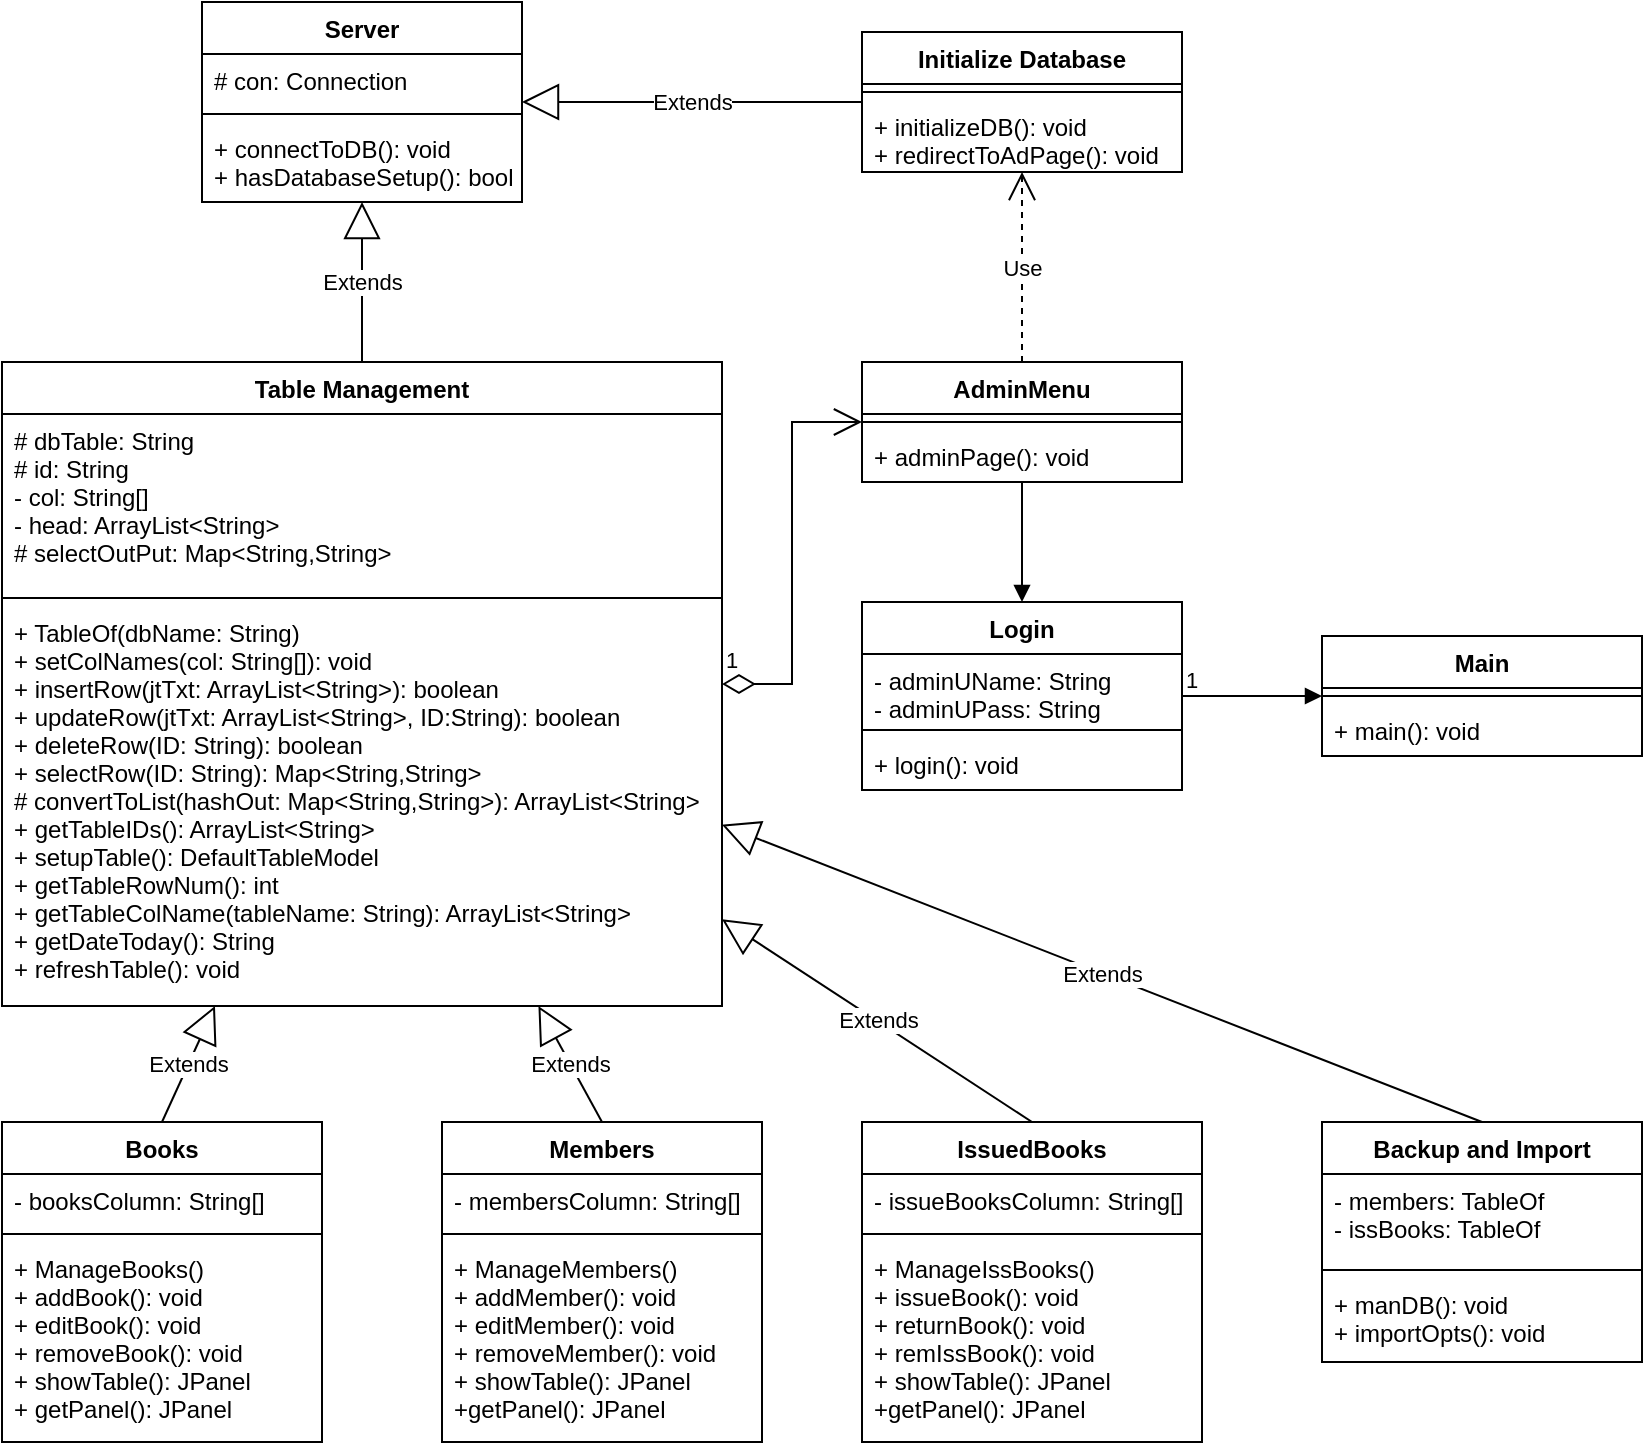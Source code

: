<mxfile version="17.1.0" type="github">
  <diagram id="C5RBs43oDa-KdzZeNtuy" name="Page-1">
    <mxGraphModel dx="1695" dy="1665" grid="1" gridSize="10" guides="1" tooltips="1" connect="1" arrows="1" fold="1" page="1" pageScale="1" pageWidth="827" pageHeight="1169" math="0" shadow="0">
      <root>
        <mxCell id="WIyWlLk6GJQsqaUBKTNV-0" />
        <mxCell id="WIyWlLk6GJQsqaUBKTNV-1" parent="WIyWlLk6GJQsqaUBKTNV-0" />
        <mxCell id="BT-sb1i7F7TTi-nkxCVp-0" value="Login" style="swimlane;fontStyle=1;align=center;verticalAlign=top;childLayout=stackLayout;horizontal=1;startSize=26;horizontalStack=0;resizeParent=1;resizeParentMax=0;resizeLast=0;collapsible=1;marginBottom=0;" parent="WIyWlLk6GJQsqaUBKTNV-1" vertex="1">
          <mxGeometry x="-130" y="240" width="160" height="94" as="geometry" />
        </mxCell>
        <mxCell id="BT-sb1i7F7TTi-nkxCVp-1" value="- adminUName: String&#xa;- adminUPass: String" style="text;strokeColor=none;fillColor=none;align=left;verticalAlign=top;spacingLeft=4;spacingRight=4;overflow=hidden;rotatable=0;points=[[0,0.5],[1,0.5]];portConstraint=eastwest;" parent="BT-sb1i7F7TTi-nkxCVp-0" vertex="1">
          <mxGeometry y="26" width="160" height="34" as="geometry" />
        </mxCell>
        <mxCell id="BT-sb1i7F7TTi-nkxCVp-2" value="" style="line;strokeWidth=1;fillColor=none;align=left;verticalAlign=middle;spacingTop=-1;spacingLeft=3;spacingRight=3;rotatable=0;labelPosition=right;points=[];portConstraint=eastwest;" parent="BT-sb1i7F7TTi-nkxCVp-0" vertex="1">
          <mxGeometry y="60" width="160" height="8" as="geometry" />
        </mxCell>
        <mxCell id="BT-sb1i7F7TTi-nkxCVp-3" value="+ login(): void" style="text;strokeColor=none;fillColor=none;align=left;verticalAlign=top;spacingLeft=4;spacingRight=4;overflow=hidden;rotatable=0;points=[[0,0.5],[1,0.5]];portConstraint=eastwest;" parent="BT-sb1i7F7TTi-nkxCVp-0" vertex="1">
          <mxGeometry y="68" width="160" height="26" as="geometry" />
        </mxCell>
        <mxCell id="BT-sb1i7F7TTi-nkxCVp-12" value="Books" style="swimlane;fontStyle=1;align=center;verticalAlign=top;childLayout=stackLayout;horizontal=1;startSize=26;horizontalStack=0;resizeParent=1;resizeParentMax=0;resizeLast=0;collapsible=1;marginBottom=0;" parent="WIyWlLk6GJQsqaUBKTNV-1" vertex="1">
          <mxGeometry x="-560" y="500" width="160" height="160" as="geometry" />
        </mxCell>
        <mxCell id="BT-sb1i7F7TTi-nkxCVp-13" value="- booksColumn: String[]" style="text;strokeColor=none;fillColor=none;align=left;verticalAlign=top;spacingLeft=4;spacingRight=4;overflow=hidden;rotatable=0;points=[[0,0.5],[1,0.5]];portConstraint=eastwest;" parent="BT-sb1i7F7TTi-nkxCVp-12" vertex="1">
          <mxGeometry y="26" width="160" height="26" as="geometry" />
        </mxCell>
        <mxCell id="BT-sb1i7F7TTi-nkxCVp-14" value="" style="line;strokeWidth=1;fillColor=none;align=left;verticalAlign=middle;spacingTop=-1;spacingLeft=3;spacingRight=3;rotatable=0;labelPosition=right;points=[];portConstraint=eastwest;" parent="BT-sb1i7F7TTi-nkxCVp-12" vertex="1">
          <mxGeometry y="52" width="160" height="8" as="geometry" />
        </mxCell>
        <mxCell id="BT-sb1i7F7TTi-nkxCVp-15" value="+ ManageBooks()&#xa;+ addBook(): void&#xa;+ editBook(): void&#xa;+ removeBook(): void&#xa;+ showTable(): JPanel&#xa;+ getPanel(): JPanel" style="text;strokeColor=none;fillColor=none;align=left;verticalAlign=top;spacingLeft=4;spacingRight=4;overflow=hidden;rotatable=0;points=[[0,0.5],[1,0.5]];portConstraint=eastwest;" parent="BT-sb1i7F7TTi-nkxCVp-12" vertex="1">
          <mxGeometry y="60" width="160" height="100" as="geometry" />
        </mxCell>
        <mxCell id="BT-sb1i7F7TTi-nkxCVp-16" value="Server" style="swimlane;fontStyle=1;align=center;verticalAlign=top;childLayout=stackLayout;horizontal=1;startSize=26;horizontalStack=0;resizeParent=1;resizeParentMax=0;resizeLast=0;collapsible=1;marginBottom=0;" parent="WIyWlLk6GJQsqaUBKTNV-1" vertex="1">
          <mxGeometry x="-460" y="-60" width="160" height="100" as="geometry" />
        </mxCell>
        <mxCell id="BT-sb1i7F7TTi-nkxCVp-17" value="# con: Connection" style="text;strokeColor=none;fillColor=none;align=left;verticalAlign=top;spacingLeft=4;spacingRight=4;overflow=hidden;rotatable=0;points=[[0,0.5],[1,0.5]];portConstraint=eastwest;" parent="BT-sb1i7F7TTi-nkxCVp-16" vertex="1">
          <mxGeometry y="26" width="160" height="26" as="geometry" />
        </mxCell>
        <mxCell id="BT-sb1i7F7TTi-nkxCVp-18" value="" style="line;strokeWidth=1;fillColor=none;align=left;verticalAlign=middle;spacingTop=-1;spacingLeft=3;spacingRight=3;rotatable=0;labelPosition=right;points=[];portConstraint=eastwest;" parent="BT-sb1i7F7TTi-nkxCVp-16" vertex="1">
          <mxGeometry y="52" width="160" height="8" as="geometry" />
        </mxCell>
        <mxCell id="BT-sb1i7F7TTi-nkxCVp-19" value="+ connectToDB(): void&#xa;+ hasDatabaseSetup(): boolean" style="text;strokeColor=none;fillColor=none;align=left;verticalAlign=top;spacingLeft=4;spacingRight=4;overflow=hidden;rotatable=0;points=[[0,0.5],[1,0.5]];portConstraint=eastwest;" parent="BT-sb1i7F7TTi-nkxCVp-16" vertex="1">
          <mxGeometry y="60" width="160" height="40" as="geometry" />
        </mxCell>
        <mxCell id="BT-sb1i7F7TTi-nkxCVp-24" value="Main" style="swimlane;fontStyle=1;align=center;verticalAlign=top;childLayout=stackLayout;horizontal=1;startSize=26;horizontalStack=0;resizeParent=1;resizeParentMax=0;resizeLast=0;collapsible=1;marginBottom=0;" parent="WIyWlLk6GJQsqaUBKTNV-1" vertex="1">
          <mxGeometry x="100" y="257" width="160" height="60" as="geometry" />
        </mxCell>
        <mxCell id="BT-sb1i7F7TTi-nkxCVp-26" value="" style="line;strokeWidth=1;fillColor=none;align=left;verticalAlign=middle;spacingTop=-1;spacingLeft=3;spacingRight=3;rotatable=0;labelPosition=right;points=[];portConstraint=eastwest;" parent="BT-sb1i7F7TTi-nkxCVp-24" vertex="1">
          <mxGeometry y="26" width="160" height="8" as="geometry" />
        </mxCell>
        <mxCell id="BT-sb1i7F7TTi-nkxCVp-27" value="+ main(): void" style="text;strokeColor=none;fillColor=none;align=left;verticalAlign=top;spacingLeft=4;spacingRight=4;overflow=hidden;rotatable=0;points=[[0,0.5],[1,0.5]];portConstraint=eastwest;" parent="BT-sb1i7F7TTi-nkxCVp-24" vertex="1">
          <mxGeometry y="34" width="160" height="26" as="geometry" />
        </mxCell>
        <mxCell id="BT-sb1i7F7TTi-nkxCVp-28" value="AdminMenu" style="swimlane;fontStyle=1;align=center;verticalAlign=top;childLayout=stackLayout;horizontal=1;startSize=26;horizontalStack=0;resizeParent=1;resizeParentMax=0;resizeLast=0;collapsible=1;marginBottom=0;" parent="WIyWlLk6GJQsqaUBKTNV-1" vertex="1">
          <mxGeometry x="-130" y="120" width="160" height="60" as="geometry" />
        </mxCell>
        <mxCell id="BT-sb1i7F7TTi-nkxCVp-30" value="" style="line;strokeWidth=1;fillColor=none;align=left;verticalAlign=middle;spacingTop=-1;spacingLeft=3;spacingRight=3;rotatable=0;labelPosition=right;points=[];portConstraint=eastwest;" parent="BT-sb1i7F7TTi-nkxCVp-28" vertex="1">
          <mxGeometry y="26" width="160" height="8" as="geometry" />
        </mxCell>
        <mxCell id="BT-sb1i7F7TTi-nkxCVp-31" value="+ adminPage(): void" style="text;strokeColor=none;fillColor=none;align=left;verticalAlign=top;spacingLeft=4;spacingRight=4;overflow=hidden;rotatable=0;points=[[0,0.5],[1,0.5]];portConstraint=eastwest;" parent="BT-sb1i7F7TTi-nkxCVp-28" vertex="1">
          <mxGeometry y="34" width="160" height="26" as="geometry" />
        </mxCell>
        <mxCell id="BT-sb1i7F7TTi-nkxCVp-32" value="Table Management" style="swimlane;fontStyle=1;align=center;verticalAlign=top;childLayout=stackLayout;horizontal=1;startSize=26;horizontalStack=0;resizeParent=1;resizeParentMax=0;resizeLast=0;collapsible=1;marginBottom=0;" parent="WIyWlLk6GJQsqaUBKTNV-1" vertex="1">
          <mxGeometry x="-560" y="120" width="360" height="322" as="geometry" />
        </mxCell>
        <mxCell id="BT-sb1i7F7TTi-nkxCVp-33" value="# dbTable: String&#xa;# id: String&#xa;- col: String[]&#xa;- head: ArrayList&lt;String&gt;&#xa;# selectOutPut: Map&lt;String,String&gt;" style="text;strokeColor=none;fillColor=none;align=left;verticalAlign=top;spacingLeft=4;spacingRight=4;overflow=hidden;rotatable=0;points=[[0,0.5],[1,0.5]];portConstraint=eastwest;" parent="BT-sb1i7F7TTi-nkxCVp-32" vertex="1">
          <mxGeometry y="26" width="360" height="88" as="geometry" />
        </mxCell>
        <mxCell id="BT-sb1i7F7TTi-nkxCVp-34" value="" style="line;strokeWidth=1;fillColor=none;align=left;verticalAlign=middle;spacingTop=-1;spacingLeft=3;spacingRight=3;rotatable=0;labelPosition=right;points=[];portConstraint=eastwest;" parent="BT-sb1i7F7TTi-nkxCVp-32" vertex="1">
          <mxGeometry y="114" width="360" height="8" as="geometry" />
        </mxCell>
        <mxCell id="BT-sb1i7F7TTi-nkxCVp-35" value="+ TableOf(dbName: String)&#xa;+ setColNames(col: String[]): void&#xa;+ insertRow(jtTxt: ArrayList&lt;String&gt;): boolean&#xa;+ updateRow(jtTxt: ArrayList&lt;String&gt;, ID:String): boolean&#xa;+ deleteRow(ID: String): boolean&#xa;+ selectRow(ID: String): Map&lt;String,String&gt;&#xa;# convertToList(hashOut: Map&lt;String,String&gt;): ArrayList&lt;String&gt;&#xa;+ getTableIDs(): ArrayList&lt;String&gt;&#xa;+ setupTable(): DefaultTableModel&#xa;+ getTableRowNum(): int&#xa;+ getTableColName(tableName: String): ArrayList&lt;String&gt;&#xa;+ getDateToday(): String&#xa;+ refreshTable(): void&#xa;" style="text;strokeColor=none;fillColor=none;align=left;verticalAlign=top;spacingLeft=4;spacingRight=4;overflow=hidden;rotatable=0;points=[[0,0.5],[1,0.5]];portConstraint=eastwest;" parent="BT-sb1i7F7TTi-nkxCVp-32" vertex="1">
          <mxGeometry y="122" width="360" height="200" as="geometry" />
        </mxCell>
        <mxCell id="BT-sb1i7F7TTi-nkxCVp-36" value="Backup and Import" style="swimlane;fontStyle=1;align=center;verticalAlign=top;childLayout=stackLayout;horizontal=1;startSize=26;horizontalStack=0;resizeParent=1;resizeParentMax=0;resizeLast=0;collapsible=1;marginBottom=0;" parent="WIyWlLk6GJQsqaUBKTNV-1" vertex="1">
          <mxGeometry x="100" y="500" width="160" height="120" as="geometry" />
        </mxCell>
        <mxCell id="BT-sb1i7F7TTi-nkxCVp-37" value="- members: TableOf&#xa;- issBooks: TableOf" style="text;strokeColor=none;fillColor=none;align=left;verticalAlign=top;spacingLeft=4;spacingRight=4;overflow=hidden;rotatable=0;points=[[0,0.5],[1,0.5]];portConstraint=eastwest;" parent="BT-sb1i7F7TTi-nkxCVp-36" vertex="1">
          <mxGeometry y="26" width="160" height="44" as="geometry" />
        </mxCell>
        <mxCell id="BT-sb1i7F7TTi-nkxCVp-38" value="" style="line;strokeWidth=1;fillColor=none;align=left;verticalAlign=middle;spacingTop=-1;spacingLeft=3;spacingRight=3;rotatable=0;labelPosition=right;points=[];portConstraint=eastwest;" parent="BT-sb1i7F7TTi-nkxCVp-36" vertex="1">
          <mxGeometry y="70" width="160" height="8" as="geometry" />
        </mxCell>
        <mxCell id="BT-sb1i7F7TTi-nkxCVp-39" value="+ manDB(): void&#xa;+ importOpts(): void" style="text;strokeColor=none;fillColor=none;align=left;verticalAlign=top;spacingLeft=4;spacingRight=4;overflow=hidden;rotatable=0;points=[[0,0.5],[1,0.5]];portConstraint=eastwest;" parent="BT-sb1i7F7TTi-nkxCVp-36" vertex="1">
          <mxGeometry y="78" width="160" height="42" as="geometry" />
        </mxCell>
        <mxCell id="BT-sb1i7F7TTi-nkxCVp-40" value="IssuedBooks" style="swimlane;fontStyle=1;align=center;verticalAlign=top;childLayout=stackLayout;horizontal=1;startSize=26;horizontalStack=0;resizeParent=1;resizeParentMax=0;resizeLast=0;collapsible=1;marginBottom=0;" parent="WIyWlLk6GJQsqaUBKTNV-1" vertex="1">
          <mxGeometry x="-130" y="500" width="170" height="160" as="geometry" />
        </mxCell>
        <mxCell id="BT-sb1i7F7TTi-nkxCVp-41" value="- issueBooksColumn: String[]" style="text;strokeColor=none;fillColor=none;align=left;verticalAlign=top;spacingLeft=4;spacingRight=4;overflow=hidden;rotatable=0;points=[[0,0.5],[1,0.5]];portConstraint=eastwest;" parent="BT-sb1i7F7TTi-nkxCVp-40" vertex="1">
          <mxGeometry y="26" width="170" height="26" as="geometry" />
        </mxCell>
        <mxCell id="BT-sb1i7F7TTi-nkxCVp-42" value="" style="line;strokeWidth=1;fillColor=none;align=left;verticalAlign=middle;spacingTop=-1;spacingLeft=3;spacingRight=3;rotatable=0;labelPosition=right;points=[];portConstraint=eastwest;" parent="BT-sb1i7F7TTi-nkxCVp-40" vertex="1">
          <mxGeometry y="52" width="170" height="8" as="geometry" />
        </mxCell>
        <mxCell id="BT-sb1i7F7TTi-nkxCVp-43" value="+ ManageIssBooks()&#xa;+ issueBook(): void&#xa;+ returnBook(): void&#xa;+ remIssBook(): void&#xa;+ showTable(): JPanel&#xa;+getPanel(): JPanel" style="text;strokeColor=none;fillColor=none;align=left;verticalAlign=top;spacingLeft=4;spacingRight=4;overflow=hidden;rotatable=0;points=[[0,0.5],[1,0.5]];portConstraint=eastwest;" parent="BT-sb1i7F7TTi-nkxCVp-40" vertex="1">
          <mxGeometry y="60" width="170" height="100" as="geometry" />
        </mxCell>
        <mxCell id="BT-sb1i7F7TTi-nkxCVp-44" value="Members" style="swimlane;fontStyle=1;align=center;verticalAlign=top;childLayout=stackLayout;horizontal=1;startSize=26;horizontalStack=0;resizeParent=1;resizeParentMax=0;resizeLast=0;collapsible=1;marginBottom=0;" parent="WIyWlLk6GJQsqaUBKTNV-1" vertex="1">
          <mxGeometry x="-340" y="500" width="160" height="160" as="geometry" />
        </mxCell>
        <mxCell id="BT-sb1i7F7TTi-nkxCVp-45" value="- membersColumn: String[]" style="text;strokeColor=none;fillColor=none;align=left;verticalAlign=top;spacingLeft=4;spacingRight=4;overflow=hidden;rotatable=0;points=[[0,0.5],[1,0.5]];portConstraint=eastwest;" parent="BT-sb1i7F7TTi-nkxCVp-44" vertex="1">
          <mxGeometry y="26" width="160" height="26" as="geometry" />
        </mxCell>
        <mxCell id="BT-sb1i7F7TTi-nkxCVp-46" value="" style="line;strokeWidth=1;fillColor=none;align=left;verticalAlign=middle;spacingTop=-1;spacingLeft=3;spacingRight=3;rotatable=0;labelPosition=right;points=[];portConstraint=eastwest;" parent="BT-sb1i7F7TTi-nkxCVp-44" vertex="1">
          <mxGeometry y="52" width="160" height="8" as="geometry" />
        </mxCell>
        <mxCell id="BT-sb1i7F7TTi-nkxCVp-47" value="+ ManageMembers()&#xa;+ addMember(): void&#xa;+ editMember(): void&#xa;+ removeMember(): void&#xa;+ showTable(): JPanel&#xa;+getPanel(): JPanel" style="text;strokeColor=none;fillColor=none;align=left;verticalAlign=top;spacingLeft=4;spacingRight=4;overflow=hidden;rotatable=0;points=[[0,0.5],[1,0.5]];portConstraint=eastwest;" parent="BT-sb1i7F7TTi-nkxCVp-44" vertex="1">
          <mxGeometry y="60" width="160" height="100" as="geometry" />
        </mxCell>
        <mxCell id="BT-sb1i7F7TTi-nkxCVp-67" value="Extends" style="endArrow=block;endSize=16;endFill=0;html=1;rounded=0;exitX=0.5;exitY=0;exitDx=0;exitDy=0;" parent="WIyWlLk6GJQsqaUBKTNV-1" source="BT-sb1i7F7TTi-nkxCVp-12" target="BT-sb1i7F7TTi-nkxCVp-32" edge="1">
          <mxGeometry width="160" relative="1" as="geometry">
            <mxPoint x="-560" y="440" as="sourcePoint" />
            <mxPoint x="-400" y="440" as="targetPoint" />
          </mxGeometry>
        </mxCell>
        <mxCell id="BT-sb1i7F7TTi-nkxCVp-68" value="Extends" style="endArrow=block;endSize=16;endFill=0;html=1;rounded=0;" parent="WIyWlLk6GJQsqaUBKTNV-1" source="BT-sb1i7F7TTi-nkxCVp-32" target="BT-sb1i7F7TTi-nkxCVp-16" edge="1">
          <mxGeometry width="160" relative="1" as="geometry">
            <mxPoint x="-90" y="430" as="sourcePoint" />
            <mxPoint x="70" y="430" as="targetPoint" />
          </mxGeometry>
        </mxCell>
        <mxCell id="BT-sb1i7F7TTi-nkxCVp-69" value="Extends" style="endArrow=block;endSize=16;endFill=0;html=1;rounded=0;exitX=0.5;exitY=0;exitDx=0;exitDy=0;" parent="WIyWlLk6GJQsqaUBKTNV-1" source="BT-sb1i7F7TTi-nkxCVp-36" target="BT-sb1i7F7TTi-nkxCVp-32" edge="1">
          <mxGeometry width="160" relative="1" as="geometry">
            <mxPoint x="140" y="440" as="sourcePoint" />
            <mxPoint x="300" y="440" as="targetPoint" />
          </mxGeometry>
        </mxCell>
        <mxCell id="BT-sb1i7F7TTi-nkxCVp-70" value="Extends" style="endArrow=block;endSize=16;endFill=0;html=1;rounded=0;exitX=0.5;exitY=0;exitDx=0;exitDy=0;" parent="WIyWlLk6GJQsqaUBKTNV-1" source="BT-sb1i7F7TTi-nkxCVp-40" target="BT-sb1i7F7TTi-nkxCVp-32" edge="1">
          <mxGeometry width="160" relative="1" as="geometry">
            <mxPoint x="150" y="450" as="sourcePoint" />
            <mxPoint x="310" y="450" as="targetPoint" />
          </mxGeometry>
        </mxCell>
        <mxCell id="BT-sb1i7F7TTi-nkxCVp-71" value="Extends" style="endArrow=block;endSize=16;endFill=0;html=1;rounded=0;exitX=0.5;exitY=0;exitDx=0;exitDy=0;" parent="WIyWlLk6GJQsqaUBKTNV-1" source="BT-sb1i7F7TTi-nkxCVp-44" target="BT-sb1i7F7TTi-nkxCVp-32" edge="1">
          <mxGeometry width="160" relative="1" as="geometry">
            <mxPoint x="160" y="460" as="sourcePoint" />
            <mxPoint x="320" y="460" as="targetPoint" />
          </mxGeometry>
        </mxCell>
        <mxCell id="BT-sb1i7F7TTi-nkxCVp-72" value="Initialize Database" style="swimlane;fontStyle=1;align=center;verticalAlign=top;childLayout=stackLayout;horizontal=1;startSize=26;horizontalStack=0;resizeParent=1;resizeParentMax=0;resizeLast=0;collapsible=1;marginBottom=0;" parent="WIyWlLk6GJQsqaUBKTNV-1" vertex="1">
          <mxGeometry x="-130" y="-45" width="160" height="70" as="geometry" />
        </mxCell>
        <mxCell id="BT-sb1i7F7TTi-nkxCVp-73" value="" style="line;strokeWidth=1;fillColor=none;align=left;verticalAlign=middle;spacingTop=-1;spacingLeft=3;spacingRight=3;rotatable=0;labelPosition=right;points=[];portConstraint=eastwest;" parent="BT-sb1i7F7TTi-nkxCVp-72" vertex="1">
          <mxGeometry y="26" width="160" height="8" as="geometry" />
        </mxCell>
        <mxCell id="BT-sb1i7F7TTi-nkxCVp-74" value="+ initializeDB(): void&#xa;+ redirectToAdPage(): void" style="text;strokeColor=none;fillColor=none;align=left;verticalAlign=top;spacingLeft=4;spacingRight=4;overflow=hidden;rotatable=0;points=[[0,0.5],[1,0.5]];portConstraint=eastwest;" parent="BT-sb1i7F7TTi-nkxCVp-72" vertex="1">
          <mxGeometry y="34" width="160" height="36" as="geometry" />
        </mxCell>
        <mxCell id="BT-sb1i7F7TTi-nkxCVp-75" value="Extends" style="endArrow=block;endSize=16;endFill=0;html=1;rounded=0;" parent="WIyWlLk6GJQsqaUBKTNV-1" source="BT-sb1i7F7TTi-nkxCVp-72" target="BT-sb1i7F7TTi-nkxCVp-16" edge="1">
          <mxGeometry width="160" relative="1" as="geometry">
            <mxPoint x="-130" y="140" as="sourcePoint" />
            <mxPoint x="-130" y="60" as="targetPoint" />
          </mxGeometry>
        </mxCell>
        <mxCell id="BT-sb1i7F7TTi-nkxCVp-76" value="Use" style="endArrow=open;endSize=12;dashed=1;html=1;rounded=0;" parent="WIyWlLk6GJQsqaUBKTNV-1" source="BT-sb1i7F7TTi-nkxCVp-28" target="BT-sb1i7F7TTi-nkxCVp-72" edge="1">
          <mxGeometry width="160" relative="1" as="geometry">
            <mxPoint x="-60" y="310" as="sourcePoint" />
            <mxPoint x="100" y="310" as="targetPoint" />
          </mxGeometry>
        </mxCell>
        <mxCell id="BT-sb1i7F7TTi-nkxCVp-77" value="1" style="endArrow=open;html=1;endSize=12;startArrow=diamondThin;startSize=14;startFill=0;edgeStyle=orthogonalEdgeStyle;align=left;verticalAlign=bottom;rounded=0;" parent="WIyWlLk6GJQsqaUBKTNV-1" source="BT-sb1i7F7TTi-nkxCVp-32" target="BT-sb1i7F7TTi-nkxCVp-28" edge="1">
          <mxGeometry x="-1" y="3" relative="1" as="geometry">
            <mxPoint x="130" y="100" as="sourcePoint" />
            <mxPoint x="290" y="100" as="targetPoint" />
          </mxGeometry>
        </mxCell>
        <mxCell id="BT-sb1i7F7TTi-nkxCVp-78" value="" style="endArrow=block;endFill=1;html=1;edgeStyle=orthogonalEdgeStyle;align=left;verticalAlign=top;rounded=0;" parent="WIyWlLk6GJQsqaUBKTNV-1" source="BT-sb1i7F7TTi-nkxCVp-28" target="BT-sb1i7F7TTi-nkxCVp-0" edge="1">
          <mxGeometry x="-1" relative="1" as="geometry">
            <mxPoint x="150" y="110" as="sourcePoint" />
            <mxPoint x="310" y="110" as="targetPoint" />
          </mxGeometry>
        </mxCell>
        <mxCell id="BT-sb1i7F7TTi-nkxCVp-81" value="" style="endArrow=block;endFill=1;html=1;edgeStyle=orthogonalEdgeStyle;align=left;verticalAlign=top;rounded=0;" parent="WIyWlLk6GJQsqaUBKTNV-1" source="BT-sb1i7F7TTi-nkxCVp-0" target="BT-sb1i7F7TTi-nkxCVp-24" edge="1">
          <mxGeometry x="-1" relative="1" as="geometry">
            <mxPoint x="60" y="380" as="sourcePoint" />
            <mxPoint x="220" y="380" as="targetPoint" />
          </mxGeometry>
        </mxCell>
        <mxCell id="BT-sb1i7F7TTi-nkxCVp-82" value="1" style="edgeLabel;resizable=0;html=1;align=left;verticalAlign=bottom;" parent="BT-sb1i7F7TTi-nkxCVp-81" connectable="0" vertex="1">
          <mxGeometry x="-1" relative="1" as="geometry" />
        </mxCell>
      </root>
    </mxGraphModel>
  </diagram>
</mxfile>
